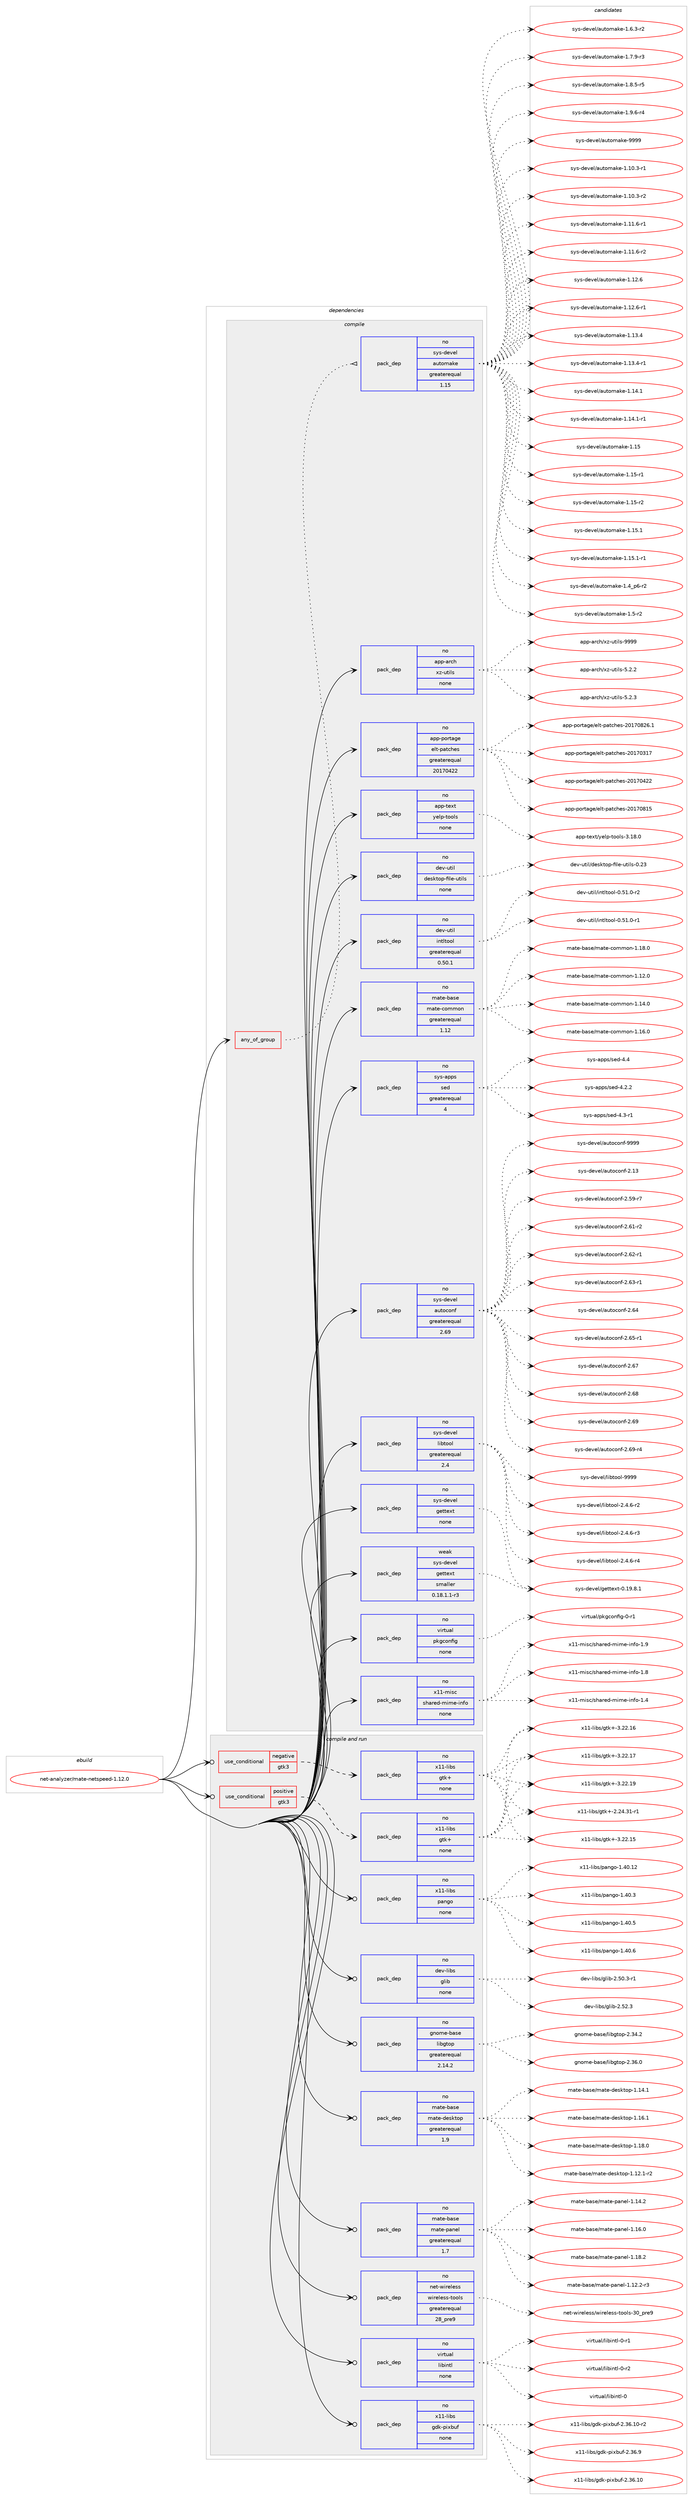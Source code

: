 digraph prolog {

# *************
# Graph options
# *************

newrank=true;
concentrate=true;
compound=true;
graph [rankdir=LR,fontname=Helvetica,fontsize=10,ranksep=1.5];#, ranksep=2.5, nodesep=0.2];
edge  [arrowhead=vee];
node  [fontname=Helvetica,fontsize=10];

# **********
# The ebuild
# **********

subgraph cluster_leftcol {
color=gray;
rank=same;
label=<<i>ebuild</i>>;
id [label="net-analyzer/mate-netspeed-1.12.0", color=red, width=4, href="../net-analyzer/mate-netspeed-1.12.0.svg"];
}

# ****************
# The dependencies
# ****************

subgraph cluster_midcol {
color=gray;
label=<<i>dependencies</i>>;
subgraph cluster_compile {
fillcolor="#eeeeee";
style=filled;
label=<<i>compile</i>>;
subgraph any6324 {
dependency399994 [label=<<TABLE BORDER="0" CELLBORDER="1" CELLSPACING="0" CELLPADDING="4"><TR><TD CELLPADDING="10">any_of_group</TD></TR></TABLE>>, shape=none, color=red];subgraph pack294772 {
dependency399995 [label=<<TABLE BORDER="0" CELLBORDER="1" CELLSPACING="0" CELLPADDING="4" WIDTH="220"><TR><TD ROWSPAN="6" CELLPADDING="30">pack_dep</TD></TR><TR><TD WIDTH="110">no</TD></TR><TR><TD>sys-devel</TD></TR><TR><TD>automake</TD></TR><TR><TD>greaterequal</TD></TR><TR><TD>1.15</TD></TR></TABLE>>, shape=none, color=blue];
}
dependency399994:e -> dependency399995:w [weight=20,style="dotted",arrowhead="oinv"];
}
id:e -> dependency399994:w [weight=20,style="solid",arrowhead="vee"];
subgraph pack294773 {
dependency399996 [label=<<TABLE BORDER="0" CELLBORDER="1" CELLSPACING="0" CELLPADDING="4" WIDTH="220"><TR><TD ROWSPAN="6" CELLPADDING="30">pack_dep</TD></TR><TR><TD WIDTH="110">no</TD></TR><TR><TD>app-arch</TD></TR><TR><TD>xz-utils</TD></TR><TR><TD>none</TD></TR><TR><TD></TD></TR></TABLE>>, shape=none, color=blue];
}
id:e -> dependency399996:w [weight=20,style="solid",arrowhead="vee"];
subgraph pack294774 {
dependency399997 [label=<<TABLE BORDER="0" CELLBORDER="1" CELLSPACING="0" CELLPADDING="4" WIDTH="220"><TR><TD ROWSPAN="6" CELLPADDING="30">pack_dep</TD></TR><TR><TD WIDTH="110">no</TD></TR><TR><TD>app-portage</TD></TR><TR><TD>elt-patches</TD></TR><TR><TD>greaterequal</TD></TR><TR><TD>20170422</TD></TR></TABLE>>, shape=none, color=blue];
}
id:e -> dependency399997:w [weight=20,style="solid",arrowhead="vee"];
subgraph pack294775 {
dependency399998 [label=<<TABLE BORDER="0" CELLBORDER="1" CELLSPACING="0" CELLPADDING="4" WIDTH="220"><TR><TD ROWSPAN="6" CELLPADDING="30">pack_dep</TD></TR><TR><TD WIDTH="110">no</TD></TR><TR><TD>app-text</TD></TR><TR><TD>yelp-tools</TD></TR><TR><TD>none</TD></TR><TR><TD></TD></TR></TABLE>>, shape=none, color=blue];
}
id:e -> dependency399998:w [weight=20,style="solid",arrowhead="vee"];
subgraph pack294776 {
dependency399999 [label=<<TABLE BORDER="0" CELLBORDER="1" CELLSPACING="0" CELLPADDING="4" WIDTH="220"><TR><TD ROWSPAN="6" CELLPADDING="30">pack_dep</TD></TR><TR><TD WIDTH="110">no</TD></TR><TR><TD>dev-util</TD></TR><TR><TD>desktop-file-utils</TD></TR><TR><TD>none</TD></TR><TR><TD></TD></TR></TABLE>>, shape=none, color=blue];
}
id:e -> dependency399999:w [weight=20,style="solid",arrowhead="vee"];
subgraph pack294777 {
dependency400000 [label=<<TABLE BORDER="0" CELLBORDER="1" CELLSPACING="0" CELLPADDING="4" WIDTH="220"><TR><TD ROWSPAN="6" CELLPADDING="30">pack_dep</TD></TR><TR><TD WIDTH="110">no</TD></TR><TR><TD>dev-util</TD></TR><TR><TD>intltool</TD></TR><TR><TD>greaterequal</TD></TR><TR><TD>0.50.1</TD></TR></TABLE>>, shape=none, color=blue];
}
id:e -> dependency400000:w [weight=20,style="solid",arrowhead="vee"];
subgraph pack294778 {
dependency400001 [label=<<TABLE BORDER="0" CELLBORDER="1" CELLSPACING="0" CELLPADDING="4" WIDTH="220"><TR><TD ROWSPAN="6" CELLPADDING="30">pack_dep</TD></TR><TR><TD WIDTH="110">no</TD></TR><TR><TD>mate-base</TD></TR><TR><TD>mate-common</TD></TR><TR><TD>greaterequal</TD></TR><TR><TD>1.12</TD></TR></TABLE>>, shape=none, color=blue];
}
id:e -> dependency400001:w [weight=20,style="solid",arrowhead="vee"];
subgraph pack294779 {
dependency400002 [label=<<TABLE BORDER="0" CELLBORDER="1" CELLSPACING="0" CELLPADDING="4" WIDTH="220"><TR><TD ROWSPAN="6" CELLPADDING="30">pack_dep</TD></TR><TR><TD WIDTH="110">no</TD></TR><TR><TD>sys-apps</TD></TR><TR><TD>sed</TD></TR><TR><TD>greaterequal</TD></TR><TR><TD>4</TD></TR></TABLE>>, shape=none, color=blue];
}
id:e -> dependency400002:w [weight=20,style="solid",arrowhead="vee"];
subgraph pack294780 {
dependency400003 [label=<<TABLE BORDER="0" CELLBORDER="1" CELLSPACING="0" CELLPADDING="4" WIDTH="220"><TR><TD ROWSPAN="6" CELLPADDING="30">pack_dep</TD></TR><TR><TD WIDTH="110">no</TD></TR><TR><TD>sys-devel</TD></TR><TR><TD>autoconf</TD></TR><TR><TD>greaterequal</TD></TR><TR><TD>2.69</TD></TR></TABLE>>, shape=none, color=blue];
}
id:e -> dependency400003:w [weight=20,style="solid",arrowhead="vee"];
subgraph pack294781 {
dependency400004 [label=<<TABLE BORDER="0" CELLBORDER="1" CELLSPACING="0" CELLPADDING="4" WIDTH="220"><TR><TD ROWSPAN="6" CELLPADDING="30">pack_dep</TD></TR><TR><TD WIDTH="110">no</TD></TR><TR><TD>sys-devel</TD></TR><TR><TD>gettext</TD></TR><TR><TD>none</TD></TR><TR><TD></TD></TR></TABLE>>, shape=none, color=blue];
}
id:e -> dependency400004:w [weight=20,style="solid",arrowhead="vee"];
subgraph pack294782 {
dependency400005 [label=<<TABLE BORDER="0" CELLBORDER="1" CELLSPACING="0" CELLPADDING="4" WIDTH="220"><TR><TD ROWSPAN="6" CELLPADDING="30">pack_dep</TD></TR><TR><TD WIDTH="110">no</TD></TR><TR><TD>sys-devel</TD></TR><TR><TD>libtool</TD></TR><TR><TD>greaterequal</TD></TR><TR><TD>2.4</TD></TR></TABLE>>, shape=none, color=blue];
}
id:e -> dependency400005:w [weight=20,style="solid",arrowhead="vee"];
subgraph pack294783 {
dependency400006 [label=<<TABLE BORDER="0" CELLBORDER="1" CELLSPACING="0" CELLPADDING="4" WIDTH="220"><TR><TD ROWSPAN="6" CELLPADDING="30">pack_dep</TD></TR><TR><TD WIDTH="110">no</TD></TR><TR><TD>virtual</TD></TR><TR><TD>pkgconfig</TD></TR><TR><TD>none</TD></TR><TR><TD></TD></TR></TABLE>>, shape=none, color=blue];
}
id:e -> dependency400006:w [weight=20,style="solid",arrowhead="vee"];
subgraph pack294784 {
dependency400007 [label=<<TABLE BORDER="0" CELLBORDER="1" CELLSPACING="0" CELLPADDING="4" WIDTH="220"><TR><TD ROWSPAN="6" CELLPADDING="30">pack_dep</TD></TR><TR><TD WIDTH="110">no</TD></TR><TR><TD>x11-misc</TD></TR><TR><TD>shared-mime-info</TD></TR><TR><TD>none</TD></TR><TR><TD></TD></TR></TABLE>>, shape=none, color=blue];
}
id:e -> dependency400007:w [weight=20,style="solid",arrowhead="vee"];
subgraph pack294785 {
dependency400008 [label=<<TABLE BORDER="0" CELLBORDER="1" CELLSPACING="0" CELLPADDING="4" WIDTH="220"><TR><TD ROWSPAN="6" CELLPADDING="30">pack_dep</TD></TR><TR><TD WIDTH="110">weak</TD></TR><TR><TD>sys-devel</TD></TR><TR><TD>gettext</TD></TR><TR><TD>smaller</TD></TR><TR><TD>0.18.1.1-r3</TD></TR></TABLE>>, shape=none, color=blue];
}
id:e -> dependency400008:w [weight=20,style="solid",arrowhead="vee"];
}
subgraph cluster_compileandrun {
fillcolor="#eeeeee";
style=filled;
label=<<i>compile and run</i>>;
subgraph cond98713 {
dependency400009 [label=<<TABLE BORDER="0" CELLBORDER="1" CELLSPACING="0" CELLPADDING="4"><TR><TD ROWSPAN="3" CELLPADDING="10">use_conditional</TD></TR><TR><TD>negative</TD></TR><TR><TD>gtk3</TD></TR></TABLE>>, shape=none, color=red];
subgraph pack294786 {
dependency400010 [label=<<TABLE BORDER="0" CELLBORDER="1" CELLSPACING="0" CELLPADDING="4" WIDTH="220"><TR><TD ROWSPAN="6" CELLPADDING="30">pack_dep</TD></TR><TR><TD WIDTH="110">no</TD></TR><TR><TD>x11-libs</TD></TR><TR><TD>gtk+</TD></TR><TR><TD>none</TD></TR><TR><TD></TD></TR></TABLE>>, shape=none, color=blue];
}
dependency400009:e -> dependency400010:w [weight=20,style="dashed",arrowhead="vee"];
}
id:e -> dependency400009:w [weight=20,style="solid",arrowhead="odotvee"];
subgraph cond98714 {
dependency400011 [label=<<TABLE BORDER="0" CELLBORDER="1" CELLSPACING="0" CELLPADDING="4"><TR><TD ROWSPAN="3" CELLPADDING="10">use_conditional</TD></TR><TR><TD>positive</TD></TR><TR><TD>gtk3</TD></TR></TABLE>>, shape=none, color=red];
subgraph pack294787 {
dependency400012 [label=<<TABLE BORDER="0" CELLBORDER="1" CELLSPACING="0" CELLPADDING="4" WIDTH="220"><TR><TD ROWSPAN="6" CELLPADDING="30">pack_dep</TD></TR><TR><TD WIDTH="110">no</TD></TR><TR><TD>x11-libs</TD></TR><TR><TD>gtk+</TD></TR><TR><TD>none</TD></TR><TR><TD></TD></TR></TABLE>>, shape=none, color=blue];
}
dependency400011:e -> dependency400012:w [weight=20,style="dashed",arrowhead="vee"];
}
id:e -> dependency400011:w [weight=20,style="solid",arrowhead="odotvee"];
subgraph pack294788 {
dependency400013 [label=<<TABLE BORDER="0" CELLBORDER="1" CELLSPACING="0" CELLPADDING="4" WIDTH="220"><TR><TD ROWSPAN="6" CELLPADDING="30">pack_dep</TD></TR><TR><TD WIDTH="110">no</TD></TR><TR><TD>dev-libs</TD></TR><TR><TD>glib</TD></TR><TR><TD>none</TD></TR><TR><TD></TD></TR></TABLE>>, shape=none, color=blue];
}
id:e -> dependency400013:w [weight=20,style="solid",arrowhead="odotvee"];
subgraph pack294789 {
dependency400014 [label=<<TABLE BORDER="0" CELLBORDER="1" CELLSPACING="0" CELLPADDING="4" WIDTH="220"><TR><TD ROWSPAN="6" CELLPADDING="30">pack_dep</TD></TR><TR><TD WIDTH="110">no</TD></TR><TR><TD>gnome-base</TD></TR><TR><TD>libgtop</TD></TR><TR><TD>greaterequal</TD></TR><TR><TD>2.14.2</TD></TR></TABLE>>, shape=none, color=blue];
}
id:e -> dependency400014:w [weight=20,style="solid",arrowhead="odotvee"];
subgraph pack294790 {
dependency400015 [label=<<TABLE BORDER="0" CELLBORDER="1" CELLSPACING="0" CELLPADDING="4" WIDTH="220"><TR><TD ROWSPAN="6" CELLPADDING="30">pack_dep</TD></TR><TR><TD WIDTH="110">no</TD></TR><TR><TD>mate-base</TD></TR><TR><TD>mate-desktop</TD></TR><TR><TD>greaterequal</TD></TR><TR><TD>1.9</TD></TR></TABLE>>, shape=none, color=blue];
}
id:e -> dependency400015:w [weight=20,style="solid",arrowhead="odotvee"];
subgraph pack294791 {
dependency400016 [label=<<TABLE BORDER="0" CELLBORDER="1" CELLSPACING="0" CELLPADDING="4" WIDTH="220"><TR><TD ROWSPAN="6" CELLPADDING="30">pack_dep</TD></TR><TR><TD WIDTH="110">no</TD></TR><TR><TD>mate-base</TD></TR><TR><TD>mate-panel</TD></TR><TR><TD>greaterequal</TD></TR><TR><TD>1.7</TD></TR></TABLE>>, shape=none, color=blue];
}
id:e -> dependency400016:w [weight=20,style="solid",arrowhead="odotvee"];
subgraph pack294792 {
dependency400017 [label=<<TABLE BORDER="0" CELLBORDER="1" CELLSPACING="0" CELLPADDING="4" WIDTH="220"><TR><TD ROWSPAN="6" CELLPADDING="30">pack_dep</TD></TR><TR><TD WIDTH="110">no</TD></TR><TR><TD>net-wireless</TD></TR><TR><TD>wireless-tools</TD></TR><TR><TD>greaterequal</TD></TR><TR><TD>28_pre9</TD></TR></TABLE>>, shape=none, color=blue];
}
id:e -> dependency400017:w [weight=20,style="solid",arrowhead="odotvee"];
subgraph pack294793 {
dependency400018 [label=<<TABLE BORDER="0" CELLBORDER="1" CELLSPACING="0" CELLPADDING="4" WIDTH="220"><TR><TD ROWSPAN="6" CELLPADDING="30">pack_dep</TD></TR><TR><TD WIDTH="110">no</TD></TR><TR><TD>virtual</TD></TR><TR><TD>libintl</TD></TR><TR><TD>none</TD></TR><TR><TD></TD></TR></TABLE>>, shape=none, color=blue];
}
id:e -> dependency400018:w [weight=20,style="solid",arrowhead="odotvee"];
subgraph pack294794 {
dependency400019 [label=<<TABLE BORDER="0" CELLBORDER="1" CELLSPACING="0" CELLPADDING="4" WIDTH="220"><TR><TD ROWSPAN="6" CELLPADDING="30">pack_dep</TD></TR><TR><TD WIDTH="110">no</TD></TR><TR><TD>x11-libs</TD></TR><TR><TD>gdk-pixbuf</TD></TR><TR><TD>none</TD></TR><TR><TD></TD></TR></TABLE>>, shape=none, color=blue];
}
id:e -> dependency400019:w [weight=20,style="solid",arrowhead="odotvee"];
subgraph pack294795 {
dependency400020 [label=<<TABLE BORDER="0" CELLBORDER="1" CELLSPACING="0" CELLPADDING="4" WIDTH="220"><TR><TD ROWSPAN="6" CELLPADDING="30">pack_dep</TD></TR><TR><TD WIDTH="110">no</TD></TR><TR><TD>x11-libs</TD></TR><TR><TD>pango</TD></TR><TR><TD>none</TD></TR><TR><TD></TD></TR></TABLE>>, shape=none, color=blue];
}
id:e -> dependency400020:w [weight=20,style="solid",arrowhead="odotvee"];
}
subgraph cluster_run {
fillcolor="#eeeeee";
style=filled;
label=<<i>run</i>>;
}
}

# **************
# The candidates
# **************

subgraph cluster_choices {
rank=same;
color=gray;
label=<<i>candidates</i>>;

subgraph choice294772 {
color=black;
nodesep=1;
choice11512111545100101118101108479711711611110997107101454946494846514511449 [label="sys-devel/automake-1.10.3-r1", color=red, width=4,href="../sys-devel/automake-1.10.3-r1.svg"];
choice11512111545100101118101108479711711611110997107101454946494846514511450 [label="sys-devel/automake-1.10.3-r2", color=red, width=4,href="../sys-devel/automake-1.10.3-r2.svg"];
choice11512111545100101118101108479711711611110997107101454946494946544511449 [label="sys-devel/automake-1.11.6-r1", color=red, width=4,href="../sys-devel/automake-1.11.6-r1.svg"];
choice11512111545100101118101108479711711611110997107101454946494946544511450 [label="sys-devel/automake-1.11.6-r2", color=red, width=4,href="../sys-devel/automake-1.11.6-r2.svg"];
choice1151211154510010111810110847971171161111099710710145494649504654 [label="sys-devel/automake-1.12.6", color=red, width=4,href="../sys-devel/automake-1.12.6.svg"];
choice11512111545100101118101108479711711611110997107101454946495046544511449 [label="sys-devel/automake-1.12.6-r1", color=red, width=4,href="../sys-devel/automake-1.12.6-r1.svg"];
choice1151211154510010111810110847971171161111099710710145494649514652 [label="sys-devel/automake-1.13.4", color=red, width=4,href="../sys-devel/automake-1.13.4.svg"];
choice11512111545100101118101108479711711611110997107101454946495146524511449 [label="sys-devel/automake-1.13.4-r1", color=red, width=4,href="../sys-devel/automake-1.13.4-r1.svg"];
choice1151211154510010111810110847971171161111099710710145494649524649 [label="sys-devel/automake-1.14.1", color=red, width=4,href="../sys-devel/automake-1.14.1.svg"];
choice11512111545100101118101108479711711611110997107101454946495246494511449 [label="sys-devel/automake-1.14.1-r1", color=red, width=4,href="../sys-devel/automake-1.14.1-r1.svg"];
choice115121115451001011181011084797117116111109971071014549464953 [label="sys-devel/automake-1.15", color=red, width=4,href="../sys-devel/automake-1.15.svg"];
choice1151211154510010111810110847971171161111099710710145494649534511449 [label="sys-devel/automake-1.15-r1", color=red, width=4,href="../sys-devel/automake-1.15-r1.svg"];
choice1151211154510010111810110847971171161111099710710145494649534511450 [label="sys-devel/automake-1.15-r2", color=red, width=4,href="../sys-devel/automake-1.15-r2.svg"];
choice1151211154510010111810110847971171161111099710710145494649534649 [label="sys-devel/automake-1.15.1", color=red, width=4,href="../sys-devel/automake-1.15.1.svg"];
choice11512111545100101118101108479711711611110997107101454946495346494511449 [label="sys-devel/automake-1.15.1-r1", color=red, width=4,href="../sys-devel/automake-1.15.1-r1.svg"];
choice115121115451001011181011084797117116111109971071014549465295112544511450 [label="sys-devel/automake-1.4_p6-r2", color=red, width=4,href="../sys-devel/automake-1.4_p6-r2.svg"];
choice11512111545100101118101108479711711611110997107101454946534511450 [label="sys-devel/automake-1.5-r2", color=red, width=4,href="../sys-devel/automake-1.5-r2.svg"];
choice115121115451001011181011084797117116111109971071014549465446514511450 [label="sys-devel/automake-1.6.3-r2", color=red, width=4,href="../sys-devel/automake-1.6.3-r2.svg"];
choice115121115451001011181011084797117116111109971071014549465546574511451 [label="sys-devel/automake-1.7.9-r3", color=red, width=4,href="../sys-devel/automake-1.7.9-r3.svg"];
choice115121115451001011181011084797117116111109971071014549465646534511453 [label="sys-devel/automake-1.8.5-r5", color=red, width=4,href="../sys-devel/automake-1.8.5-r5.svg"];
choice115121115451001011181011084797117116111109971071014549465746544511452 [label="sys-devel/automake-1.9.6-r4", color=red, width=4,href="../sys-devel/automake-1.9.6-r4.svg"];
choice115121115451001011181011084797117116111109971071014557575757 [label="sys-devel/automake-9999", color=red, width=4,href="../sys-devel/automake-9999.svg"];
dependency399995:e -> choice11512111545100101118101108479711711611110997107101454946494846514511449:w [style=dotted,weight="100"];
dependency399995:e -> choice11512111545100101118101108479711711611110997107101454946494846514511450:w [style=dotted,weight="100"];
dependency399995:e -> choice11512111545100101118101108479711711611110997107101454946494946544511449:w [style=dotted,weight="100"];
dependency399995:e -> choice11512111545100101118101108479711711611110997107101454946494946544511450:w [style=dotted,weight="100"];
dependency399995:e -> choice1151211154510010111810110847971171161111099710710145494649504654:w [style=dotted,weight="100"];
dependency399995:e -> choice11512111545100101118101108479711711611110997107101454946495046544511449:w [style=dotted,weight="100"];
dependency399995:e -> choice1151211154510010111810110847971171161111099710710145494649514652:w [style=dotted,weight="100"];
dependency399995:e -> choice11512111545100101118101108479711711611110997107101454946495146524511449:w [style=dotted,weight="100"];
dependency399995:e -> choice1151211154510010111810110847971171161111099710710145494649524649:w [style=dotted,weight="100"];
dependency399995:e -> choice11512111545100101118101108479711711611110997107101454946495246494511449:w [style=dotted,weight="100"];
dependency399995:e -> choice115121115451001011181011084797117116111109971071014549464953:w [style=dotted,weight="100"];
dependency399995:e -> choice1151211154510010111810110847971171161111099710710145494649534511449:w [style=dotted,weight="100"];
dependency399995:e -> choice1151211154510010111810110847971171161111099710710145494649534511450:w [style=dotted,weight="100"];
dependency399995:e -> choice1151211154510010111810110847971171161111099710710145494649534649:w [style=dotted,weight="100"];
dependency399995:e -> choice11512111545100101118101108479711711611110997107101454946495346494511449:w [style=dotted,weight="100"];
dependency399995:e -> choice115121115451001011181011084797117116111109971071014549465295112544511450:w [style=dotted,weight="100"];
dependency399995:e -> choice11512111545100101118101108479711711611110997107101454946534511450:w [style=dotted,weight="100"];
dependency399995:e -> choice115121115451001011181011084797117116111109971071014549465446514511450:w [style=dotted,weight="100"];
dependency399995:e -> choice115121115451001011181011084797117116111109971071014549465546574511451:w [style=dotted,weight="100"];
dependency399995:e -> choice115121115451001011181011084797117116111109971071014549465646534511453:w [style=dotted,weight="100"];
dependency399995:e -> choice115121115451001011181011084797117116111109971071014549465746544511452:w [style=dotted,weight="100"];
dependency399995:e -> choice115121115451001011181011084797117116111109971071014557575757:w [style=dotted,weight="100"];
}
subgraph choice294773 {
color=black;
nodesep=1;
choice971121124597114991044712012245117116105108115455346504650 [label="app-arch/xz-utils-5.2.2", color=red, width=4,href="../app-arch/xz-utils-5.2.2.svg"];
choice971121124597114991044712012245117116105108115455346504651 [label="app-arch/xz-utils-5.2.3", color=red, width=4,href="../app-arch/xz-utils-5.2.3.svg"];
choice9711211245971149910447120122451171161051081154557575757 [label="app-arch/xz-utils-9999", color=red, width=4,href="../app-arch/xz-utils-9999.svg"];
dependency399996:e -> choice971121124597114991044712012245117116105108115455346504650:w [style=dotted,weight="100"];
dependency399996:e -> choice971121124597114991044712012245117116105108115455346504651:w [style=dotted,weight="100"];
dependency399996:e -> choice9711211245971149910447120122451171161051081154557575757:w [style=dotted,weight="100"];
}
subgraph choice294774 {
color=black;
nodesep=1;
choice97112112451121111141169710310147101108116451129711699104101115455048495548514955 [label="app-portage/elt-patches-20170317", color=red, width=4,href="../app-portage/elt-patches-20170317.svg"];
choice97112112451121111141169710310147101108116451129711699104101115455048495548525050 [label="app-portage/elt-patches-20170422", color=red, width=4,href="../app-portage/elt-patches-20170422.svg"];
choice97112112451121111141169710310147101108116451129711699104101115455048495548564953 [label="app-portage/elt-patches-20170815", color=red, width=4,href="../app-portage/elt-patches-20170815.svg"];
choice971121124511211111411697103101471011081164511297116991041011154550484955485650544649 [label="app-portage/elt-patches-20170826.1", color=red, width=4,href="../app-portage/elt-patches-20170826.1.svg"];
dependency399997:e -> choice97112112451121111141169710310147101108116451129711699104101115455048495548514955:w [style=dotted,weight="100"];
dependency399997:e -> choice97112112451121111141169710310147101108116451129711699104101115455048495548525050:w [style=dotted,weight="100"];
dependency399997:e -> choice97112112451121111141169710310147101108116451129711699104101115455048495548564953:w [style=dotted,weight="100"];
dependency399997:e -> choice971121124511211111411697103101471011081164511297116991041011154550484955485650544649:w [style=dotted,weight="100"];
}
subgraph choice294775 {
color=black;
nodesep=1;
choice9711211245116101120116471211011081124511611111110811545514649564648 [label="app-text/yelp-tools-3.18.0", color=red, width=4,href="../app-text/yelp-tools-3.18.0.svg"];
dependency399998:e -> choice9711211245116101120116471211011081124511611111110811545514649564648:w [style=dotted,weight="100"];
}
subgraph choice294776 {
color=black;
nodesep=1;
choice100101118451171161051084710010111510711611111245102105108101451171161051081154548465051 [label="dev-util/desktop-file-utils-0.23", color=red, width=4,href="../dev-util/desktop-file-utils-0.23.svg"];
dependency399999:e -> choice100101118451171161051084710010111510711611111245102105108101451171161051081154548465051:w [style=dotted,weight="100"];
}
subgraph choice294777 {
color=black;
nodesep=1;
choice1001011184511711610510847105110116108116111111108454846534946484511449 [label="dev-util/intltool-0.51.0-r1", color=red, width=4,href="../dev-util/intltool-0.51.0-r1.svg"];
choice1001011184511711610510847105110116108116111111108454846534946484511450 [label="dev-util/intltool-0.51.0-r2", color=red, width=4,href="../dev-util/intltool-0.51.0-r2.svg"];
dependency400000:e -> choice1001011184511711610510847105110116108116111111108454846534946484511449:w [style=dotted,weight="100"];
dependency400000:e -> choice1001011184511711610510847105110116108116111111108454846534946484511450:w [style=dotted,weight="100"];
}
subgraph choice294778 {
color=black;
nodesep=1;
choice109971161014598971151014710997116101459911110910911111045494649504648 [label="mate-base/mate-common-1.12.0", color=red, width=4,href="../mate-base/mate-common-1.12.0.svg"];
choice109971161014598971151014710997116101459911110910911111045494649524648 [label="mate-base/mate-common-1.14.0", color=red, width=4,href="../mate-base/mate-common-1.14.0.svg"];
choice109971161014598971151014710997116101459911110910911111045494649544648 [label="mate-base/mate-common-1.16.0", color=red, width=4,href="../mate-base/mate-common-1.16.0.svg"];
choice109971161014598971151014710997116101459911110910911111045494649564648 [label="mate-base/mate-common-1.18.0", color=red, width=4,href="../mate-base/mate-common-1.18.0.svg"];
dependency400001:e -> choice109971161014598971151014710997116101459911110910911111045494649504648:w [style=dotted,weight="100"];
dependency400001:e -> choice109971161014598971151014710997116101459911110910911111045494649524648:w [style=dotted,weight="100"];
dependency400001:e -> choice109971161014598971151014710997116101459911110910911111045494649544648:w [style=dotted,weight="100"];
dependency400001:e -> choice109971161014598971151014710997116101459911110910911111045494649564648:w [style=dotted,weight="100"];
}
subgraph choice294779 {
color=black;
nodesep=1;
choice115121115459711211211547115101100455246504650 [label="sys-apps/sed-4.2.2", color=red, width=4,href="../sys-apps/sed-4.2.2.svg"];
choice115121115459711211211547115101100455246514511449 [label="sys-apps/sed-4.3-r1", color=red, width=4,href="../sys-apps/sed-4.3-r1.svg"];
choice11512111545971121121154711510110045524652 [label="sys-apps/sed-4.4", color=red, width=4,href="../sys-apps/sed-4.4.svg"];
dependency400002:e -> choice115121115459711211211547115101100455246504650:w [style=dotted,weight="100"];
dependency400002:e -> choice115121115459711211211547115101100455246514511449:w [style=dotted,weight="100"];
dependency400002:e -> choice11512111545971121121154711510110045524652:w [style=dotted,weight="100"];
}
subgraph choice294780 {
color=black;
nodesep=1;
choice115121115451001011181011084797117116111991111101024550464951 [label="sys-devel/autoconf-2.13", color=red, width=4,href="../sys-devel/autoconf-2.13.svg"];
choice1151211154510010111810110847971171161119911111010245504653574511455 [label="sys-devel/autoconf-2.59-r7", color=red, width=4,href="../sys-devel/autoconf-2.59-r7.svg"];
choice1151211154510010111810110847971171161119911111010245504654494511450 [label="sys-devel/autoconf-2.61-r2", color=red, width=4,href="../sys-devel/autoconf-2.61-r2.svg"];
choice1151211154510010111810110847971171161119911111010245504654504511449 [label="sys-devel/autoconf-2.62-r1", color=red, width=4,href="../sys-devel/autoconf-2.62-r1.svg"];
choice1151211154510010111810110847971171161119911111010245504654514511449 [label="sys-devel/autoconf-2.63-r1", color=red, width=4,href="../sys-devel/autoconf-2.63-r1.svg"];
choice115121115451001011181011084797117116111991111101024550465452 [label="sys-devel/autoconf-2.64", color=red, width=4,href="../sys-devel/autoconf-2.64.svg"];
choice1151211154510010111810110847971171161119911111010245504654534511449 [label="sys-devel/autoconf-2.65-r1", color=red, width=4,href="../sys-devel/autoconf-2.65-r1.svg"];
choice115121115451001011181011084797117116111991111101024550465455 [label="sys-devel/autoconf-2.67", color=red, width=4,href="../sys-devel/autoconf-2.67.svg"];
choice115121115451001011181011084797117116111991111101024550465456 [label="sys-devel/autoconf-2.68", color=red, width=4,href="../sys-devel/autoconf-2.68.svg"];
choice115121115451001011181011084797117116111991111101024550465457 [label="sys-devel/autoconf-2.69", color=red, width=4,href="../sys-devel/autoconf-2.69.svg"];
choice1151211154510010111810110847971171161119911111010245504654574511452 [label="sys-devel/autoconf-2.69-r4", color=red, width=4,href="../sys-devel/autoconf-2.69-r4.svg"];
choice115121115451001011181011084797117116111991111101024557575757 [label="sys-devel/autoconf-9999", color=red, width=4,href="../sys-devel/autoconf-9999.svg"];
dependency400003:e -> choice115121115451001011181011084797117116111991111101024550464951:w [style=dotted,weight="100"];
dependency400003:e -> choice1151211154510010111810110847971171161119911111010245504653574511455:w [style=dotted,weight="100"];
dependency400003:e -> choice1151211154510010111810110847971171161119911111010245504654494511450:w [style=dotted,weight="100"];
dependency400003:e -> choice1151211154510010111810110847971171161119911111010245504654504511449:w [style=dotted,weight="100"];
dependency400003:e -> choice1151211154510010111810110847971171161119911111010245504654514511449:w [style=dotted,weight="100"];
dependency400003:e -> choice115121115451001011181011084797117116111991111101024550465452:w [style=dotted,weight="100"];
dependency400003:e -> choice1151211154510010111810110847971171161119911111010245504654534511449:w [style=dotted,weight="100"];
dependency400003:e -> choice115121115451001011181011084797117116111991111101024550465455:w [style=dotted,weight="100"];
dependency400003:e -> choice115121115451001011181011084797117116111991111101024550465456:w [style=dotted,weight="100"];
dependency400003:e -> choice115121115451001011181011084797117116111991111101024550465457:w [style=dotted,weight="100"];
dependency400003:e -> choice1151211154510010111810110847971171161119911111010245504654574511452:w [style=dotted,weight="100"];
dependency400003:e -> choice115121115451001011181011084797117116111991111101024557575757:w [style=dotted,weight="100"];
}
subgraph choice294781 {
color=black;
nodesep=1;
choice1151211154510010111810110847103101116116101120116454846495746564649 [label="sys-devel/gettext-0.19.8.1", color=red, width=4,href="../sys-devel/gettext-0.19.8.1.svg"];
dependency400004:e -> choice1151211154510010111810110847103101116116101120116454846495746564649:w [style=dotted,weight="100"];
}
subgraph choice294782 {
color=black;
nodesep=1;
choice1151211154510010111810110847108105981161111111084550465246544511450 [label="sys-devel/libtool-2.4.6-r2", color=red, width=4,href="../sys-devel/libtool-2.4.6-r2.svg"];
choice1151211154510010111810110847108105981161111111084550465246544511451 [label="sys-devel/libtool-2.4.6-r3", color=red, width=4,href="../sys-devel/libtool-2.4.6-r3.svg"];
choice1151211154510010111810110847108105981161111111084550465246544511452 [label="sys-devel/libtool-2.4.6-r4", color=red, width=4,href="../sys-devel/libtool-2.4.6-r4.svg"];
choice1151211154510010111810110847108105981161111111084557575757 [label="sys-devel/libtool-9999", color=red, width=4,href="../sys-devel/libtool-9999.svg"];
dependency400005:e -> choice1151211154510010111810110847108105981161111111084550465246544511450:w [style=dotted,weight="100"];
dependency400005:e -> choice1151211154510010111810110847108105981161111111084550465246544511451:w [style=dotted,weight="100"];
dependency400005:e -> choice1151211154510010111810110847108105981161111111084550465246544511452:w [style=dotted,weight="100"];
dependency400005:e -> choice1151211154510010111810110847108105981161111111084557575757:w [style=dotted,weight="100"];
}
subgraph choice294783 {
color=black;
nodesep=1;
choice11810511411611797108471121071039911111010210510345484511449 [label="virtual/pkgconfig-0-r1", color=red, width=4,href="../virtual/pkgconfig-0-r1.svg"];
dependency400006:e -> choice11810511411611797108471121071039911111010210510345484511449:w [style=dotted,weight="100"];
}
subgraph choice294784 {
color=black;
nodesep=1;
choice120494945109105115994711510497114101100451091051091014510511010211145494652 [label="x11-misc/shared-mime-info-1.4", color=red, width=4,href="../x11-misc/shared-mime-info-1.4.svg"];
choice120494945109105115994711510497114101100451091051091014510511010211145494656 [label="x11-misc/shared-mime-info-1.8", color=red, width=4,href="../x11-misc/shared-mime-info-1.8.svg"];
choice120494945109105115994711510497114101100451091051091014510511010211145494657 [label="x11-misc/shared-mime-info-1.9", color=red, width=4,href="../x11-misc/shared-mime-info-1.9.svg"];
dependency400007:e -> choice120494945109105115994711510497114101100451091051091014510511010211145494652:w [style=dotted,weight="100"];
dependency400007:e -> choice120494945109105115994711510497114101100451091051091014510511010211145494656:w [style=dotted,weight="100"];
dependency400007:e -> choice120494945109105115994711510497114101100451091051091014510511010211145494657:w [style=dotted,weight="100"];
}
subgraph choice294785 {
color=black;
nodesep=1;
choice1151211154510010111810110847103101116116101120116454846495746564649 [label="sys-devel/gettext-0.19.8.1", color=red, width=4,href="../sys-devel/gettext-0.19.8.1.svg"];
dependency400008:e -> choice1151211154510010111810110847103101116116101120116454846495746564649:w [style=dotted,weight="100"];
}
subgraph choice294786 {
color=black;
nodesep=1;
choice12049494510810598115471031161074345504650524651494511449 [label="x11-libs/gtk+-2.24.31-r1", color=red, width=4,href="../x11-libs/gtk+-2.24.31-r1.svg"];
choice1204949451081059811547103116107434551465050464953 [label="x11-libs/gtk+-3.22.15", color=red, width=4,href="../x11-libs/gtk+-3.22.15.svg"];
choice1204949451081059811547103116107434551465050464954 [label="x11-libs/gtk+-3.22.16", color=red, width=4,href="../x11-libs/gtk+-3.22.16.svg"];
choice1204949451081059811547103116107434551465050464955 [label="x11-libs/gtk+-3.22.17", color=red, width=4,href="../x11-libs/gtk+-3.22.17.svg"];
choice1204949451081059811547103116107434551465050464957 [label="x11-libs/gtk+-3.22.19", color=red, width=4,href="../x11-libs/gtk+-3.22.19.svg"];
dependency400010:e -> choice12049494510810598115471031161074345504650524651494511449:w [style=dotted,weight="100"];
dependency400010:e -> choice1204949451081059811547103116107434551465050464953:w [style=dotted,weight="100"];
dependency400010:e -> choice1204949451081059811547103116107434551465050464954:w [style=dotted,weight="100"];
dependency400010:e -> choice1204949451081059811547103116107434551465050464955:w [style=dotted,weight="100"];
dependency400010:e -> choice1204949451081059811547103116107434551465050464957:w [style=dotted,weight="100"];
}
subgraph choice294787 {
color=black;
nodesep=1;
choice12049494510810598115471031161074345504650524651494511449 [label="x11-libs/gtk+-2.24.31-r1", color=red, width=4,href="../x11-libs/gtk+-2.24.31-r1.svg"];
choice1204949451081059811547103116107434551465050464953 [label="x11-libs/gtk+-3.22.15", color=red, width=4,href="../x11-libs/gtk+-3.22.15.svg"];
choice1204949451081059811547103116107434551465050464954 [label="x11-libs/gtk+-3.22.16", color=red, width=4,href="../x11-libs/gtk+-3.22.16.svg"];
choice1204949451081059811547103116107434551465050464955 [label="x11-libs/gtk+-3.22.17", color=red, width=4,href="../x11-libs/gtk+-3.22.17.svg"];
choice1204949451081059811547103116107434551465050464957 [label="x11-libs/gtk+-3.22.19", color=red, width=4,href="../x11-libs/gtk+-3.22.19.svg"];
dependency400012:e -> choice12049494510810598115471031161074345504650524651494511449:w [style=dotted,weight="100"];
dependency400012:e -> choice1204949451081059811547103116107434551465050464953:w [style=dotted,weight="100"];
dependency400012:e -> choice1204949451081059811547103116107434551465050464954:w [style=dotted,weight="100"];
dependency400012:e -> choice1204949451081059811547103116107434551465050464955:w [style=dotted,weight="100"];
dependency400012:e -> choice1204949451081059811547103116107434551465050464957:w [style=dotted,weight="100"];
}
subgraph choice294788 {
color=black;
nodesep=1;
choice10010111845108105981154710310810598455046534846514511449 [label="dev-libs/glib-2.50.3-r1", color=red, width=4,href="../dev-libs/glib-2.50.3-r1.svg"];
choice1001011184510810598115471031081059845504653504651 [label="dev-libs/glib-2.52.3", color=red, width=4,href="../dev-libs/glib-2.52.3.svg"];
dependency400013:e -> choice10010111845108105981154710310810598455046534846514511449:w [style=dotted,weight="100"];
dependency400013:e -> choice1001011184510810598115471031081059845504653504651:w [style=dotted,weight="100"];
}
subgraph choice294789 {
color=black;
nodesep=1;
choice103110111109101459897115101471081059810311611111245504651524650 [label="gnome-base/libgtop-2.34.2", color=red, width=4,href="../gnome-base/libgtop-2.34.2.svg"];
choice103110111109101459897115101471081059810311611111245504651544648 [label="gnome-base/libgtop-2.36.0", color=red, width=4,href="../gnome-base/libgtop-2.36.0.svg"];
dependency400014:e -> choice103110111109101459897115101471081059810311611111245504651524650:w [style=dotted,weight="100"];
dependency400014:e -> choice103110111109101459897115101471081059810311611111245504651544648:w [style=dotted,weight="100"];
}
subgraph choice294790 {
color=black;
nodesep=1;
choice10997116101459897115101471099711610145100101115107116111112454946495046494511450 [label="mate-base/mate-desktop-1.12.1-r2", color=red, width=4,href="../mate-base/mate-desktop-1.12.1-r2.svg"];
choice1099711610145989711510147109971161014510010111510711611111245494649524649 [label="mate-base/mate-desktop-1.14.1", color=red, width=4,href="../mate-base/mate-desktop-1.14.1.svg"];
choice1099711610145989711510147109971161014510010111510711611111245494649544649 [label="mate-base/mate-desktop-1.16.1", color=red, width=4,href="../mate-base/mate-desktop-1.16.1.svg"];
choice1099711610145989711510147109971161014510010111510711611111245494649564648 [label="mate-base/mate-desktop-1.18.0", color=red, width=4,href="../mate-base/mate-desktop-1.18.0.svg"];
dependency400015:e -> choice10997116101459897115101471099711610145100101115107116111112454946495046494511450:w [style=dotted,weight="100"];
dependency400015:e -> choice1099711610145989711510147109971161014510010111510711611111245494649524649:w [style=dotted,weight="100"];
dependency400015:e -> choice1099711610145989711510147109971161014510010111510711611111245494649544649:w [style=dotted,weight="100"];
dependency400015:e -> choice1099711610145989711510147109971161014510010111510711611111245494649564648:w [style=dotted,weight="100"];
}
subgraph choice294791 {
color=black;
nodesep=1;
choice1099711610145989711510147109971161014511297110101108454946495046504511451 [label="mate-base/mate-panel-1.12.2-r3", color=red, width=4,href="../mate-base/mate-panel-1.12.2-r3.svg"];
choice109971161014598971151014710997116101451129711010110845494649524650 [label="mate-base/mate-panel-1.14.2", color=red, width=4,href="../mate-base/mate-panel-1.14.2.svg"];
choice109971161014598971151014710997116101451129711010110845494649544648 [label="mate-base/mate-panel-1.16.0", color=red, width=4,href="../mate-base/mate-panel-1.16.0.svg"];
choice109971161014598971151014710997116101451129711010110845494649564650 [label="mate-base/mate-panel-1.18.2", color=red, width=4,href="../mate-base/mate-panel-1.18.2.svg"];
dependency400016:e -> choice1099711610145989711510147109971161014511297110101108454946495046504511451:w [style=dotted,weight="100"];
dependency400016:e -> choice109971161014598971151014710997116101451129711010110845494649524650:w [style=dotted,weight="100"];
dependency400016:e -> choice109971161014598971151014710997116101451129711010110845494649544648:w [style=dotted,weight="100"];
dependency400016:e -> choice109971161014598971151014710997116101451129711010110845494649564650:w [style=dotted,weight="100"];
}
subgraph choice294792 {
color=black;
nodesep=1;
choice1101011164511910511410110810111511547119105114101108101115115451161111111081154551489511211410157 [label="net-wireless/wireless-tools-30_pre9", color=red, width=4,href="../net-wireless/wireless-tools-30_pre9.svg"];
dependency400017:e -> choice1101011164511910511410110810111511547119105114101108101115115451161111111081154551489511211410157:w [style=dotted,weight="100"];
}
subgraph choice294793 {
color=black;
nodesep=1;
choice1181051141161179710847108105981051101161084548 [label="virtual/libintl-0", color=red, width=4,href="../virtual/libintl-0.svg"];
choice11810511411611797108471081059810511011610845484511449 [label="virtual/libintl-0-r1", color=red, width=4,href="../virtual/libintl-0-r1.svg"];
choice11810511411611797108471081059810511011610845484511450 [label="virtual/libintl-0-r2", color=red, width=4,href="../virtual/libintl-0-r2.svg"];
dependency400018:e -> choice1181051141161179710847108105981051101161084548:w [style=dotted,weight="100"];
dependency400018:e -> choice11810511411611797108471081059810511011610845484511449:w [style=dotted,weight="100"];
dependency400018:e -> choice11810511411611797108471081059810511011610845484511450:w [style=dotted,weight="100"];
}
subgraph choice294794 {
color=black;
nodesep=1;
choice120494945108105981154710310010745112105120981171024550465154464948 [label="x11-libs/gdk-pixbuf-2.36.10", color=red, width=4,href="../x11-libs/gdk-pixbuf-2.36.10.svg"];
choice1204949451081059811547103100107451121051209811710245504651544649484511450 [label="x11-libs/gdk-pixbuf-2.36.10-r2", color=red, width=4,href="../x11-libs/gdk-pixbuf-2.36.10-r2.svg"];
choice1204949451081059811547103100107451121051209811710245504651544657 [label="x11-libs/gdk-pixbuf-2.36.9", color=red, width=4,href="../x11-libs/gdk-pixbuf-2.36.9.svg"];
dependency400019:e -> choice120494945108105981154710310010745112105120981171024550465154464948:w [style=dotted,weight="100"];
dependency400019:e -> choice1204949451081059811547103100107451121051209811710245504651544649484511450:w [style=dotted,weight="100"];
dependency400019:e -> choice1204949451081059811547103100107451121051209811710245504651544657:w [style=dotted,weight="100"];
}
subgraph choice294795 {
color=black;
nodesep=1;
choice1204949451081059811547112971101031114549465248464950 [label="x11-libs/pango-1.40.12", color=red, width=4,href="../x11-libs/pango-1.40.12.svg"];
choice12049494510810598115471129711010311145494652484651 [label="x11-libs/pango-1.40.3", color=red, width=4,href="../x11-libs/pango-1.40.3.svg"];
choice12049494510810598115471129711010311145494652484653 [label="x11-libs/pango-1.40.5", color=red, width=4,href="../x11-libs/pango-1.40.5.svg"];
choice12049494510810598115471129711010311145494652484654 [label="x11-libs/pango-1.40.6", color=red, width=4,href="../x11-libs/pango-1.40.6.svg"];
dependency400020:e -> choice1204949451081059811547112971101031114549465248464950:w [style=dotted,weight="100"];
dependency400020:e -> choice12049494510810598115471129711010311145494652484651:w [style=dotted,weight="100"];
dependency400020:e -> choice12049494510810598115471129711010311145494652484653:w [style=dotted,weight="100"];
dependency400020:e -> choice12049494510810598115471129711010311145494652484654:w [style=dotted,weight="100"];
}
}

}
